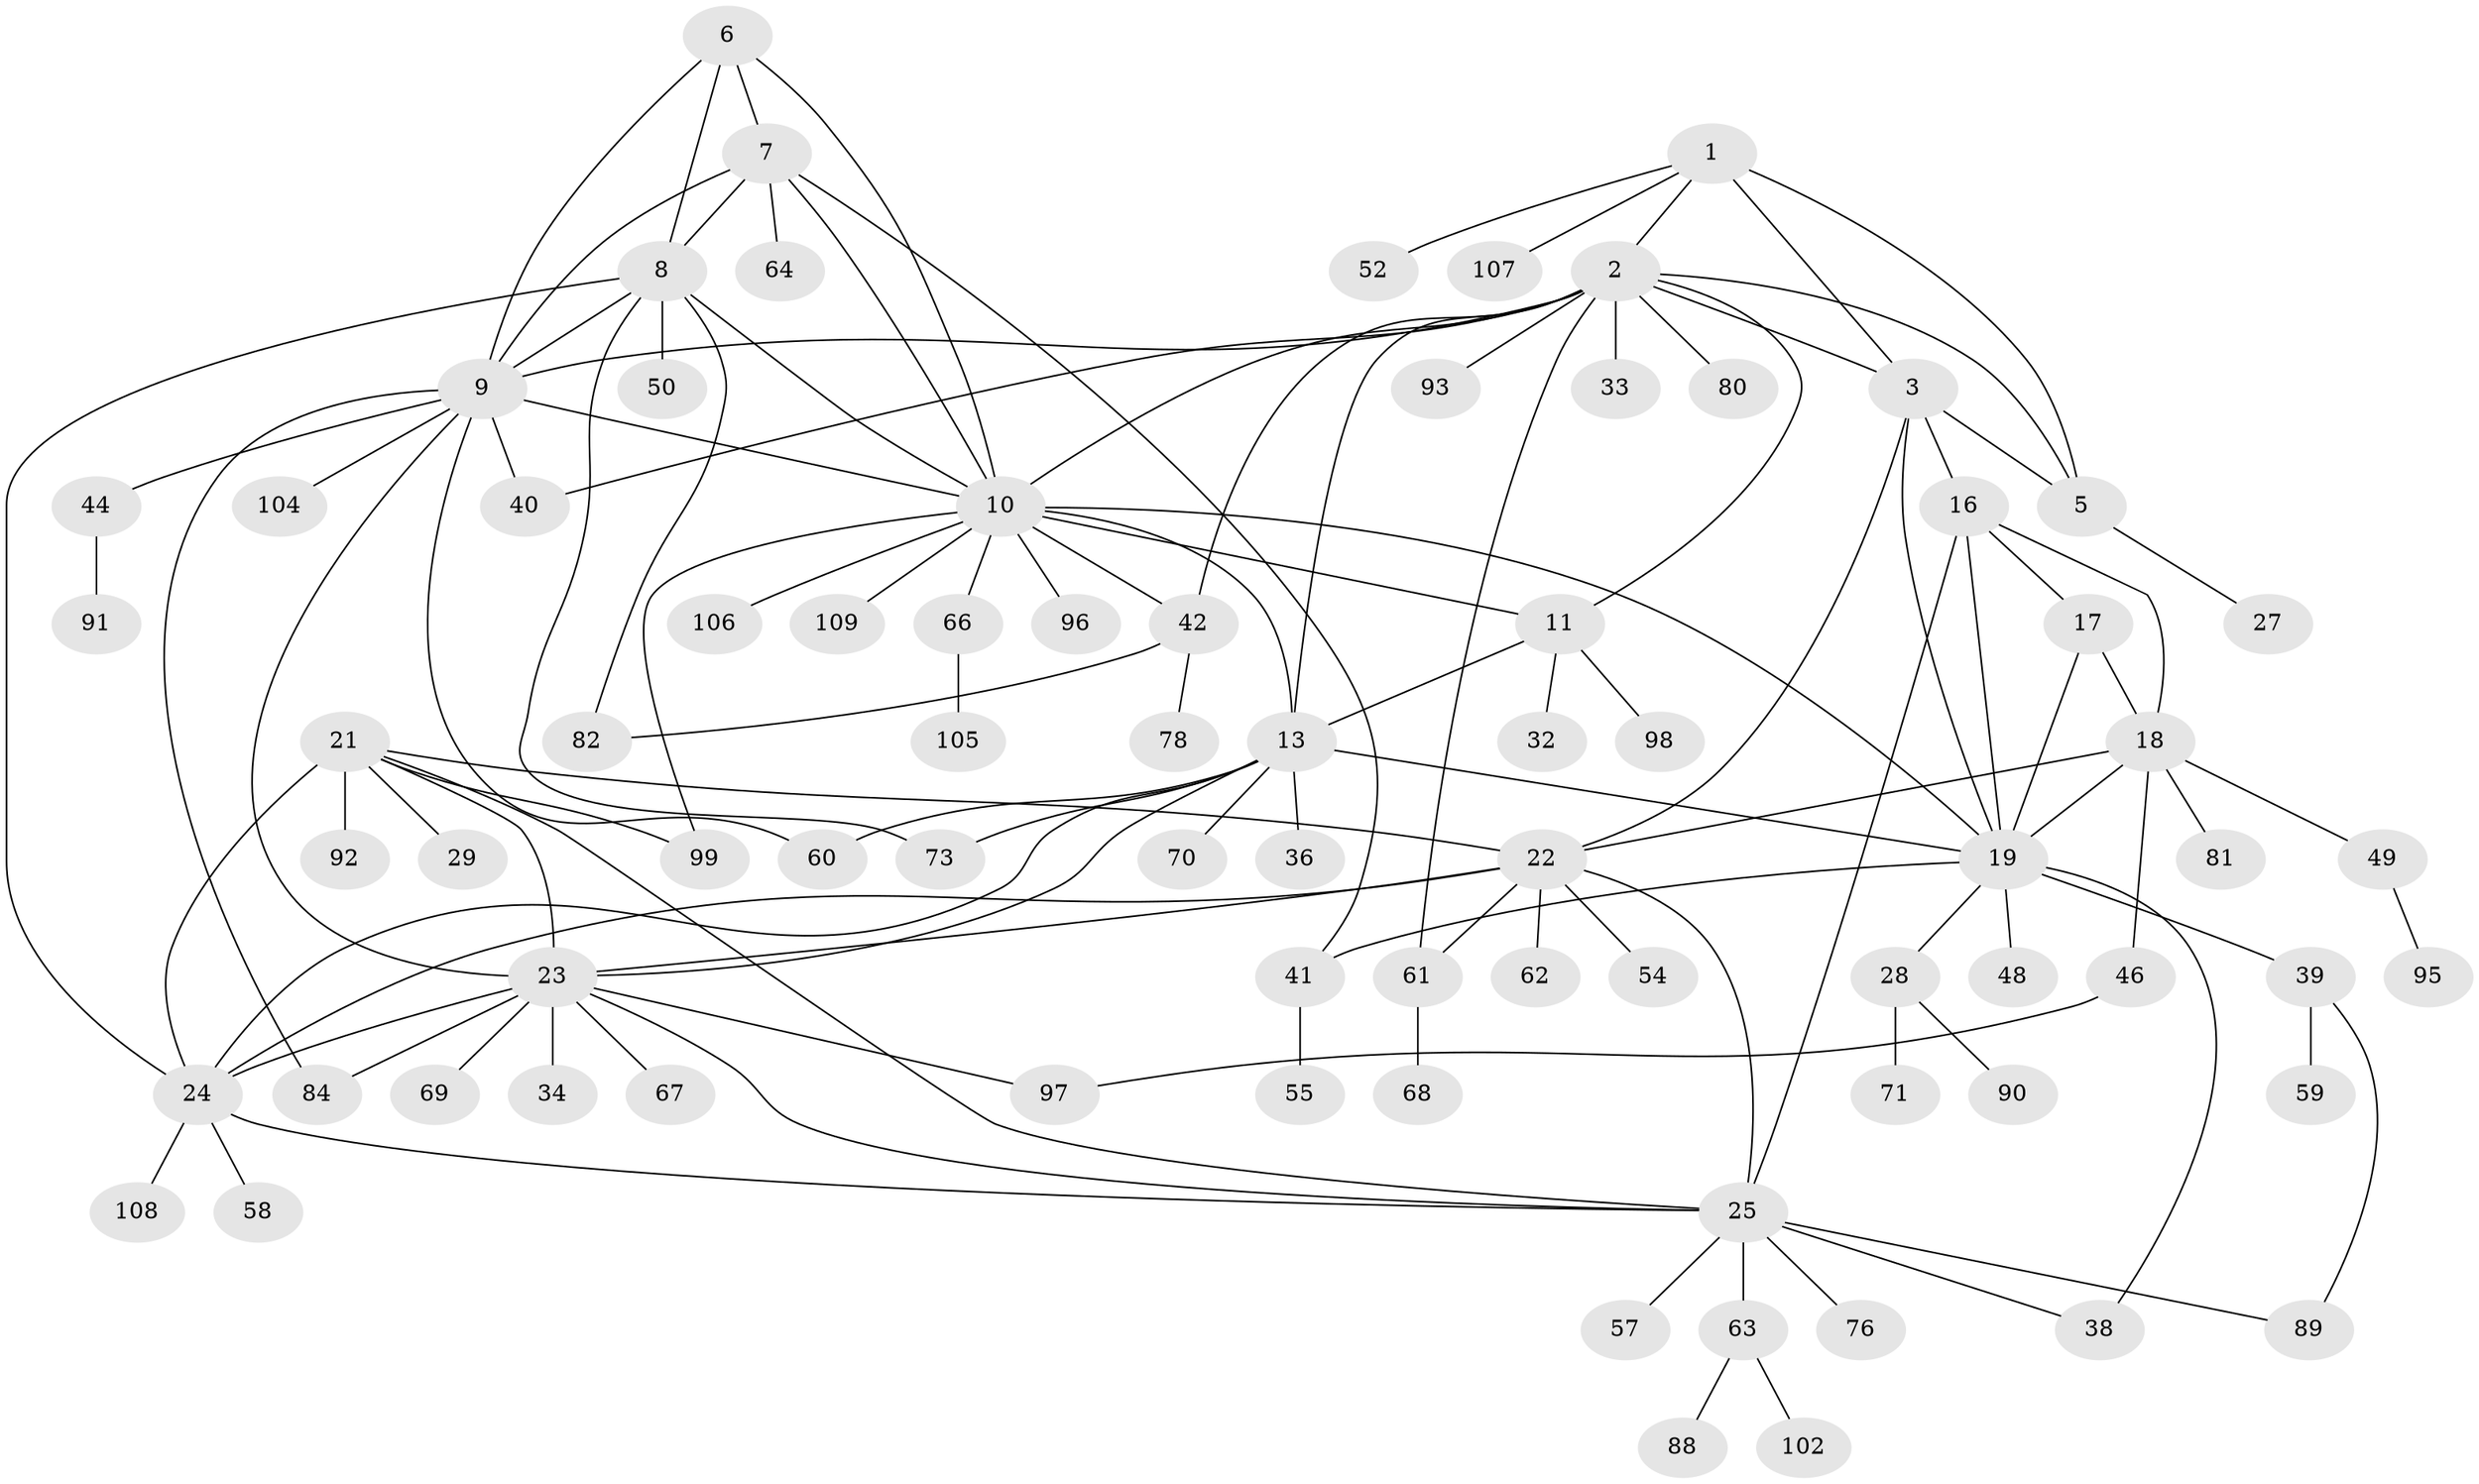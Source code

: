 // Generated by graph-tools (version 1.1) at 2025/24/03/03/25 07:24:17]
// undirected, 79 vertices, 121 edges
graph export_dot {
graph [start="1"]
  node [color=gray90,style=filled];
  1 [super="+56"];
  2 [super="+12"];
  3 [super="+4"];
  5 [super="+43"];
  6 [super="+47"];
  7 [super="+45"];
  8 [super="+79"];
  9 [super="+35"];
  10 [super="+14"];
  11 [super="+100"];
  13 [super="+15"];
  16 [super="+37"];
  17 [super="+31"];
  18 [super="+75"];
  19 [super="+20"];
  21 [super="+83"];
  22 [super="+87"];
  23 [super="+26"];
  24 [super="+103"];
  25 [super="+85"];
  27;
  28 [super="+30"];
  29;
  32;
  33 [super="+51"];
  34;
  36;
  38;
  39;
  40;
  41;
  42 [super="+72"];
  44 [super="+77"];
  46 [super="+53"];
  48;
  49;
  50;
  52 [super="+86"];
  54;
  55 [super="+94"];
  57;
  58;
  59;
  60;
  61 [super="+74"];
  62;
  63 [super="+65"];
  64;
  66;
  67;
  68;
  69;
  70;
  71;
  73;
  76;
  78;
  80;
  81;
  82;
  84 [super="+101"];
  88;
  89;
  90;
  91;
  92;
  93;
  95;
  96;
  97;
  98;
  99;
  102;
  104;
  105;
  106;
  107;
  108;
  109;
  1 -- 2;
  1 -- 3 [weight=2];
  1 -- 5;
  1 -- 52;
  1 -- 107;
  2 -- 3 [weight=2];
  2 -- 5;
  2 -- 9;
  2 -- 33;
  2 -- 40;
  2 -- 80;
  2 -- 93;
  2 -- 42;
  2 -- 10;
  2 -- 11;
  2 -- 13 [weight=2];
  2 -- 61;
  3 -- 5 [weight=2];
  3 -- 19;
  3 -- 22;
  3 -- 16;
  5 -- 27;
  6 -- 7;
  6 -- 8;
  6 -- 9;
  6 -- 10;
  7 -- 8;
  7 -- 9;
  7 -- 10;
  7 -- 41;
  7 -- 64;
  8 -- 9;
  8 -- 10;
  8 -- 50;
  8 -- 73;
  8 -- 24;
  8 -- 82;
  9 -- 10;
  9 -- 23;
  9 -- 40;
  9 -- 44;
  9 -- 104;
  9 -- 60;
  9 -- 84;
  10 -- 19;
  10 -- 66;
  10 -- 96;
  10 -- 106;
  10 -- 109;
  10 -- 99;
  10 -- 11;
  10 -- 13 [weight=2];
  10 -- 42;
  11 -- 13 [weight=2];
  11 -- 32;
  11 -- 98;
  13 -- 24;
  13 -- 36;
  13 -- 60;
  13 -- 73;
  13 -- 19;
  13 -- 70;
  13 -- 23;
  16 -- 17;
  16 -- 18;
  16 -- 19 [weight=2];
  16 -- 25;
  17 -- 18;
  17 -- 19 [weight=2];
  18 -- 19 [weight=2];
  18 -- 46;
  18 -- 49;
  18 -- 81;
  18 -- 22;
  19 -- 38;
  19 -- 41;
  19 -- 48;
  19 -- 39;
  19 -- 28;
  21 -- 22;
  21 -- 23;
  21 -- 24;
  21 -- 25;
  21 -- 29;
  21 -- 99;
  21 -- 92;
  22 -- 23;
  22 -- 24;
  22 -- 25;
  22 -- 54;
  22 -- 61;
  22 -- 62;
  23 -- 24;
  23 -- 25;
  23 -- 34;
  23 -- 67;
  23 -- 69;
  23 -- 84;
  23 -- 97;
  24 -- 25;
  24 -- 58;
  24 -- 108;
  25 -- 38;
  25 -- 57;
  25 -- 63;
  25 -- 76;
  25 -- 89;
  28 -- 71;
  28 -- 90;
  39 -- 59;
  39 -- 89;
  41 -- 55;
  42 -- 78;
  42 -- 82;
  44 -- 91;
  46 -- 97;
  49 -- 95;
  61 -- 68;
  63 -- 88;
  63 -- 102;
  66 -- 105;
}
